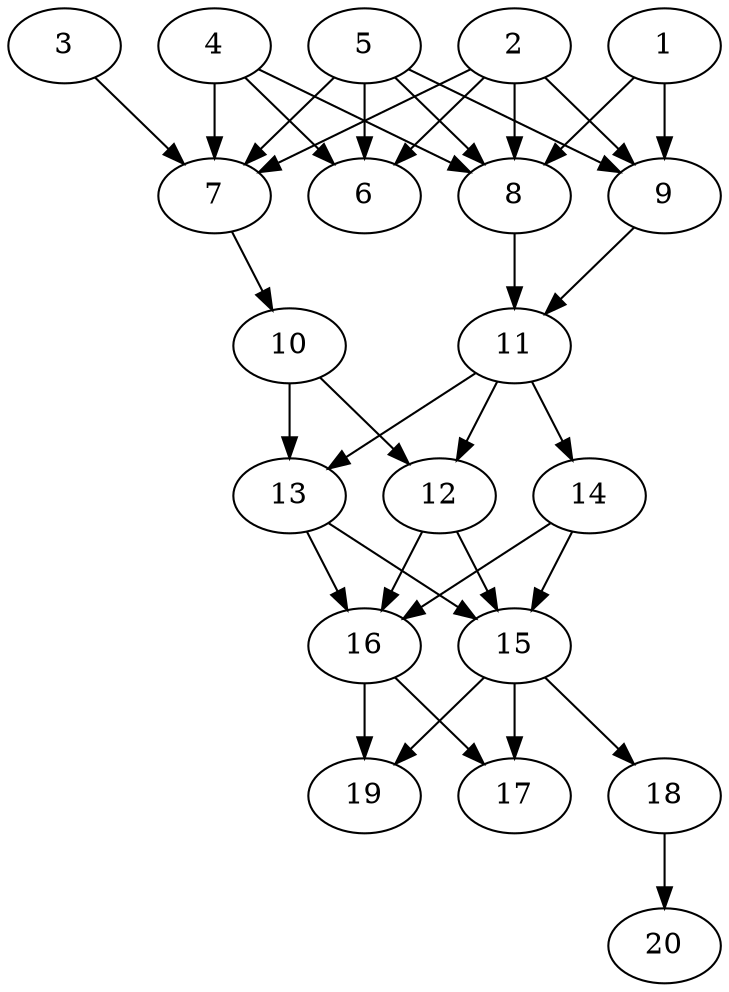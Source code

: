// DAG automatically generated by daggen at Tue Jul 23 14:31:37 2019
// ./daggen --dot -n 20 --ccr 0.5 --fat 0.5 --regular 0.5 --density 0.8 --mindata 5242880 --maxdata 52428800 
digraph G {
  1 [size="61663232", alpha="0.08", expect_size="30831616"] 
  1 -> 8 [size ="30831616"]
  1 -> 9 [size ="30831616"]
  2 [size="35151872", alpha="0.03", expect_size="17575936"] 
  2 -> 6 [size ="17575936"]
  2 -> 7 [size ="17575936"]
  2 -> 8 [size ="17575936"]
  2 -> 9 [size ="17575936"]
  3 [size="73986048", alpha="0.03", expect_size="36993024"] 
  3 -> 7 [size ="36993024"]
  4 [size="32208896", alpha="0.00", expect_size="16104448"] 
  4 -> 6 [size ="16104448"]
  4 -> 7 [size ="16104448"]
  4 -> 8 [size ="16104448"]
  5 [size="60938240", alpha="0.08", expect_size="30469120"] 
  5 -> 6 [size ="30469120"]
  5 -> 7 [size ="30469120"]
  5 -> 8 [size ="30469120"]
  5 -> 9 [size ="30469120"]
  6 [size="57878528", alpha="0.08", expect_size="28939264"] 
  7 [size="88115200", alpha="0.09", expect_size="44057600"] 
  7 -> 10 [size ="44057600"]
  8 [size="62148608", alpha="0.15", expect_size="31074304"] 
  8 -> 11 [size ="31074304"]
  9 [size="48627712", alpha="0.17", expect_size="24313856"] 
  9 -> 11 [size ="24313856"]
  10 [size="74741760", alpha="0.05", expect_size="37370880"] 
  10 -> 12 [size ="37370880"]
  10 -> 13 [size ="37370880"]
  11 [size="64241664", alpha="0.08", expect_size="32120832"] 
  11 -> 12 [size ="32120832"]
  11 -> 13 [size ="32120832"]
  11 -> 14 [size ="32120832"]
  12 [size="100524032", alpha="0.11", expect_size="50262016"] 
  12 -> 15 [size ="50262016"]
  12 -> 16 [size ="50262016"]
  13 [size="21405696", alpha="0.13", expect_size="10702848"] 
  13 -> 15 [size ="10702848"]
  13 -> 16 [size ="10702848"]
  14 [size="35385344", alpha="0.12", expect_size="17692672"] 
  14 -> 15 [size ="17692672"]
  14 -> 16 [size ="17692672"]
  15 [size="36063232", alpha="0.02", expect_size="18031616"] 
  15 -> 17 [size ="18031616"]
  15 -> 18 [size ="18031616"]
  15 -> 19 [size ="18031616"]
  16 [size="72828928", alpha="0.05", expect_size="36414464"] 
  16 -> 17 [size ="36414464"]
  16 -> 19 [size ="36414464"]
  17 [size="16199680", alpha="0.20", expect_size="8099840"] 
  18 [size="58818560", alpha="0.17", expect_size="29409280"] 
  18 -> 20 [size ="29409280"]
  19 [size="36470784", alpha="0.10", expect_size="18235392"] 
  20 [size="21657600", alpha="0.07", expect_size="10828800"] 
}
